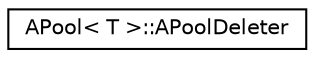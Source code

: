 digraph "Graphical Class Hierarchy"
{
 // LATEX_PDF_SIZE
  edge [fontname="Helvetica",fontsize="10",labelfontname="Helvetica",labelfontsize="10"];
  node [fontname="Helvetica",fontsize="10",shape=record];
  rankdir="LR";
  Node0 [label="APool\< T \>::APoolDeleter",height=0.2,width=0.4,color="black", fillcolor="white", style="filled",URL="$structAPool_1_1APoolDeleter.html",tooltip=" "];
}
